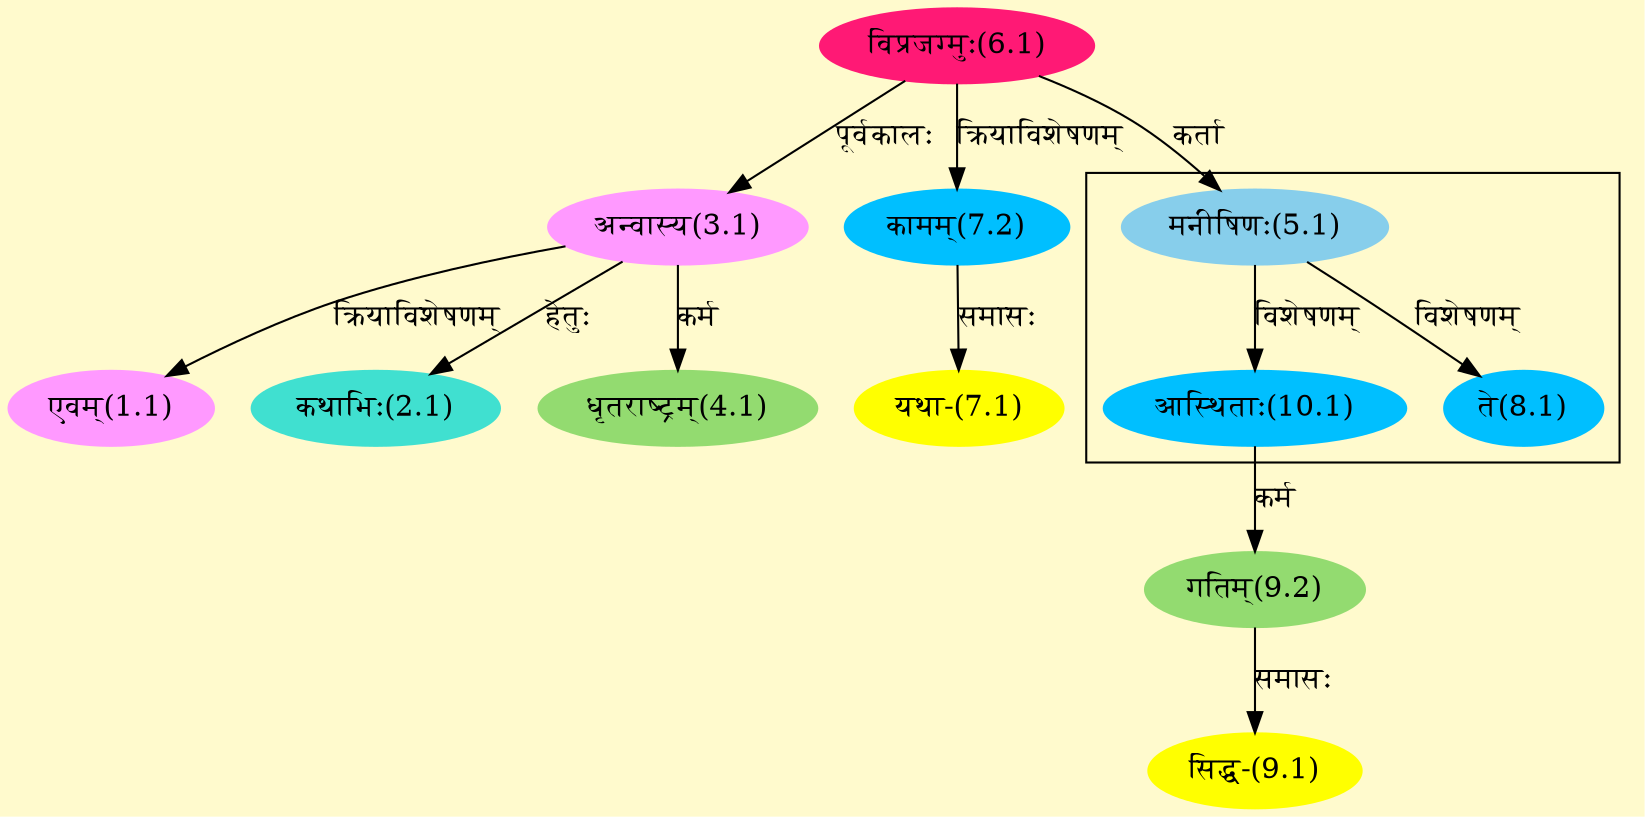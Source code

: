 digraph G{
rankdir=BT;
 compound=true;
 bgcolor="lemonchiffon1";

subgraph cluster_1{
Node8_1 [style=filled, color="#00BFFF" label = "ते(8.1)"]
Node5_1 [style=filled, color="#87CEEB" label = "मनीषिणः(5.1)"]
Node10_1 [style=filled, color="#00BFFF" label = "आस्थिताः(10.1)"]

}
Node1_1 [style=filled, color="#FF99FF" label = "एवम्(1.1)"]
Node3_1 [style=filled, color="#FF99FF" label = "अन्वास्य(3.1)"]
Node2_1 [style=filled, color="#40E0D0" label = "कथाभिः(2.1)"]
Node6_1 [style=filled, color="#FF1975" label = "विप्रजग्मुः(6.1)"]
Node4_1 [style=filled, color="#93DB70" label = "धृतराष्ट्रम्(4.1)"]
Node5_1 [style=filled, color="#87CEEB" label = "मनीषिणः(5.1)"]
Node [style=filled, color="" label = "()"]
Node7_1 [style=filled, color="#FFFF00" label = "यथा-(7.1)"]
Node7_2 [style=filled, color="#00BFFF" label = "कामम्(7.2)"]
Node9_1 [style=filled, color="#FFFF00" label = "सिद्ध-(9.1)"]
Node9_2 [style=filled, color="#93DB70" label = "गतिम्(9.2)"]
Node10_1 [style=filled, color="#00BFFF" label = "आस्थिताः(10.1)"]
/* Start of Relations section */

Node1_1 -> Node3_1 [  label="क्रियाविशेषणम्"  dir="back" ]
Node2_1 -> Node3_1 [  label="हेतुः"  dir="back" ]
Node3_1 -> Node6_1 [  label="पूर्वकालः"  dir="back" ]
Node4_1 -> Node3_1 [  label="कर्म"  dir="back" ]
Node5_1 -> Node6_1 [  label="कर्ता"  dir="back" ]
Node7_1 -> Node7_2 [  label="समासः"  dir="back" ]
Node7_2 -> Node6_1 [  label="क्रियाविशेषणम्"  dir="back" ]
Node8_1 -> Node5_1 [  label="विशेषणम्"  dir="back" ]
Node9_1 -> Node9_2 [  label="समासः"  dir="back" ]
Node9_2 -> Node10_1 [  label="कर्म"  dir="back" ]
Node10_1 -> Node5_1 [  label="विशेषणम्"  dir="back" ]
}

